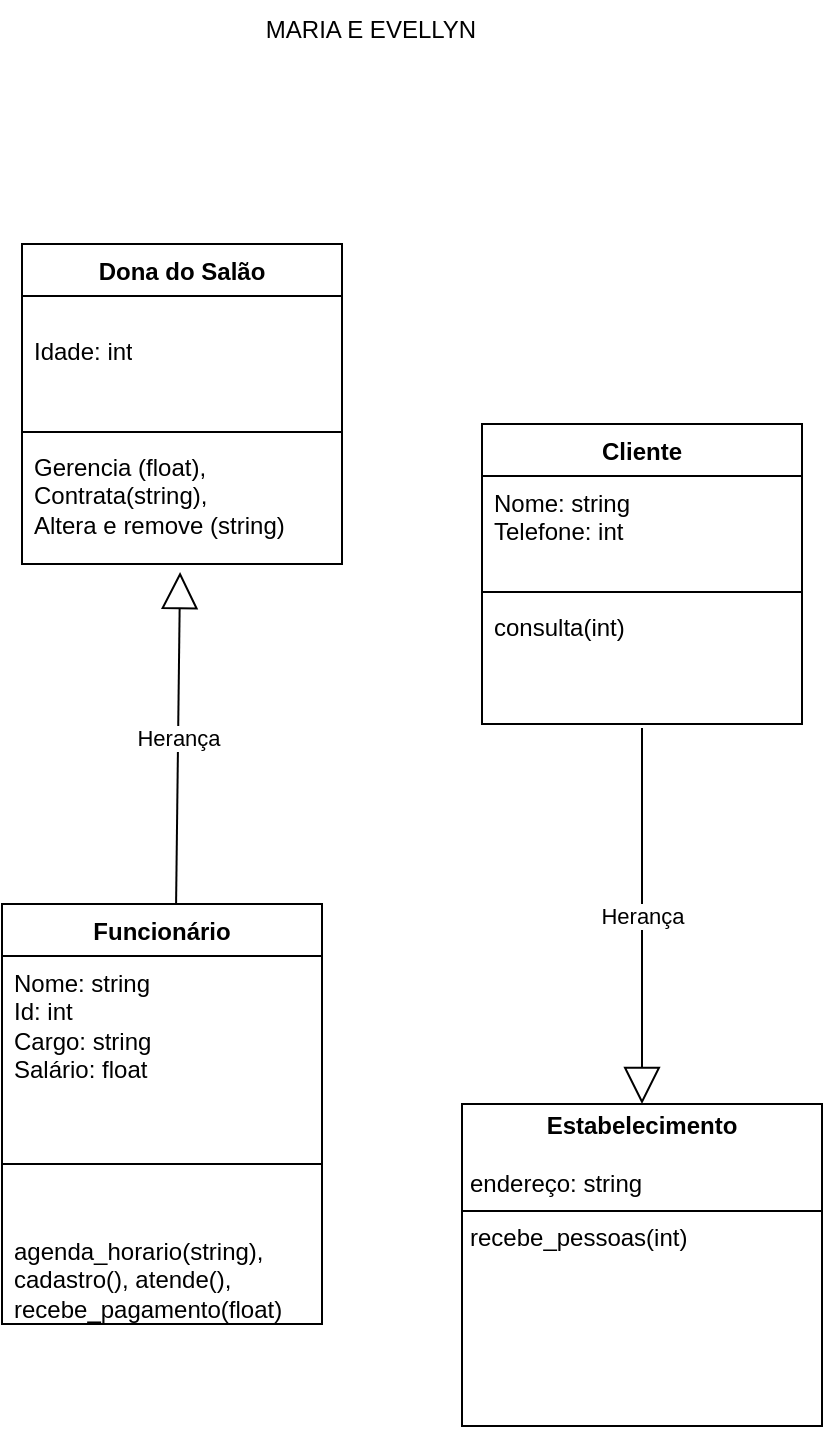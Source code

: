 <mxfile version="26.0.11">
  <diagram name="Página-1" id="q5m0lmkedEEt1goFpXl1">
    <mxGraphModel dx="1674" dy="780" grid="1" gridSize="10" guides="1" tooltips="1" connect="1" arrows="1" fold="1" page="1" pageScale="1" pageWidth="827" pageHeight="1169" math="0" shadow="0">
      <root>
        <mxCell id="0" />
        <mxCell id="1" parent="0" />
        <mxCell id="xuKmT3Cz3YqfhvTUu9u2-1" value="Dona do Salão" style="swimlane;fontStyle=1;align=center;verticalAlign=top;childLayout=stackLayout;horizontal=1;startSize=26;horizontalStack=0;resizeParent=1;resizeParentMax=0;resizeLast=0;collapsible=1;marginBottom=0;whiteSpace=wrap;html=1;" parent="1" vertex="1">
          <mxGeometry x="240" y="160" width="160" height="160" as="geometry" />
        </mxCell>
        <mxCell id="xuKmT3Cz3YqfhvTUu9u2-2" value="&lt;br&gt;&lt;div&gt;Idade: int&lt;/div&gt;" style="text;strokeColor=none;fillColor=none;align=left;verticalAlign=top;spacingLeft=4;spacingRight=4;overflow=hidden;rotatable=0;points=[[0,0.5],[1,0.5]];portConstraint=eastwest;whiteSpace=wrap;html=1;" parent="xuKmT3Cz3YqfhvTUu9u2-1" vertex="1">
          <mxGeometry y="26" width="160" height="64" as="geometry" />
        </mxCell>
        <mxCell id="xuKmT3Cz3YqfhvTUu9u2-3" value="" style="line;strokeWidth=1;fillColor=none;align=left;verticalAlign=middle;spacingTop=-1;spacingLeft=3;spacingRight=3;rotatable=0;labelPosition=right;points=[];portConstraint=eastwest;strokeColor=inherit;" parent="xuKmT3Cz3YqfhvTUu9u2-1" vertex="1">
          <mxGeometry y="90" width="160" height="8" as="geometry" />
        </mxCell>
        <mxCell id="xuKmT3Cz3YqfhvTUu9u2-4" value="Gerencia (float), Contrata(string),&amp;nbsp;&lt;div&gt;Altera e remove (string)&amp;nbsp;&lt;/div&gt;" style="text;strokeColor=none;fillColor=none;align=left;verticalAlign=top;spacingLeft=4;spacingRight=4;overflow=hidden;rotatable=0;points=[[0,0.5],[1,0.5]];portConstraint=eastwest;whiteSpace=wrap;html=1;" parent="xuKmT3Cz3YqfhvTUu9u2-1" vertex="1">
          <mxGeometry y="98" width="160" height="62" as="geometry" />
        </mxCell>
        <mxCell id="xuKmT3Cz3YqfhvTUu9u2-5" value="Funcionário" style="swimlane;fontStyle=1;align=center;verticalAlign=top;childLayout=stackLayout;horizontal=1;startSize=26;horizontalStack=0;resizeParent=1;resizeParentMax=0;resizeLast=0;collapsible=1;marginBottom=0;whiteSpace=wrap;html=1;" parent="1" vertex="1">
          <mxGeometry x="230" y="490" width="160" height="210" as="geometry" />
        </mxCell>
        <mxCell id="xuKmT3Cz3YqfhvTUu9u2-6" value="Nome: string&lt;div&gt;Id: int&lt;/div&gt;&lt;div&gt;Cargo: string&lt;/div&gt;&lt;div&gt;Salário: float&lt;/div&gt;" style="text;strokeColor=none;fillColor=none;align=left;verticalAlign=top;spacingLeft=4;spacingRight=4;overflow=hidden;rotatable=0;points=[[0,0.5],[1,0.5]];portConstraint=eastwest;whiteSpace=wrap;html=1;" parent="xuKmT3Cz3YqfhvTUu9u2-5" vertex="1">
          <mxGeometry y="26" width="160" height="74" as="geometry" />
        </mxCell>
        <mxCell id="xuKmT3Cz3YqfhvTUu9u2-7" value="" style="line;strokeWidth=1;fillColor=none;align=left;verticalAlign=middle;spacingTop=-1;spacingLeft=3;spacingRight=3;rotatable=0;labelPosition=right;points=[];portConstraint=eastwest;strokeColor=inherit;" parent="xuKmT3Cz3YqfhvTUu9u2-5" vertex="1">
          <mxGeometry y="100" width="160" height="60" as="geometry" />
        </mxCell>
        <mxCell id="xuKmT3Cz3YqfhvTUu9u2-8" value="&lt;font style=&quot;vertical-align: inherit;&quot;&gt;&lt;font style=&quot;vertical-align: inherit;&quot;&gt;agenda_horario(string), cadastro(), atende(), recebe_pagamento(float)&amp;nbsp;&lt;/font&gt;&lt;/font&gt;" style="text;strokeColor=none;fillColor=none;align=left;verticalAlign=top;spacingLeft=4;spacingRight=4;overflow=hidden;rotatable=0;points=[[0,0.5],[1,0.5]];portConstraint=eastwest;whiteSpace=wrap;html=1;" parent="xuKmT3Cz3YqfhvTUu9u2-5" vertex="1">
          <mxGeometry y="160" width="160" height="50" as="geometry" />
        </mxCell>
        <mxCell id="xuKmT3Cz3YqfhvTUu9u2-9" value="Cliente" style="swimlane;fontStyle=1;align=center;verticalAlign=top;childLayout=stackLayout;horizontal=1;startSize=26;horizontalStack=0;resizeParent=1;resizeParentMax=0;resizeLast=0;collapsible=1;marginBottom=0;whiteSpace=wrap;html=1;" parent="1" vertex="1">
          <mxGeometry x="470" y="250" width="160" height="150" as="geometry" />
        </mxCell>
        <mxCell id="xuKmT3Cz3YqfhvTUu9u2-10" value="Nome: string&lt;div&gt;Telefone: int&lt;/div&gt;" style="text;strokeColor=none;fillColor=none;align=left;verticalAlign=top;spacingLeft=4;spacingRight=4;overflow=hidden;rotatable=0;points=[[0,0.5],[1,0.5]];portConstraint=eastwest;whiteSpace=wrap;html=1;" parent="xuKmT3Cz3YqfhvTUu9u2-9" vertex="1">
          <mxGeometry y="26" width="160" height="54" as="geometry" />
        </mxCell>
        <mxCell id="xuKmT3Cz3YqfhvTUu9u2-11" value="" style="line;strokeWidth=1;fillColor=none;align=left;verticalAlign=middle;spacingTop=-1;spacingLeft=3;spacingRight=3;rotatable=0;labelPosition=right;points=[];portConstraint=eastwest;strokeColor=inherit;" parent="xuKmT3Cz3YqfhvTUu9u2-9" vertex="1">
          <mxGeometry y="80" width="160" height="8" as="geometry" />
        </mxCell>
        <mxCell id="xuKmT3Cz3YqfhvTUu9u2-12" value="consulta(int)" style="text;strokeColor=none;fillColor=none;align=left;verticalAlign=top;spacingLeft=4;spacingRight=4;overflow=hidden;rotatable=0;points=[[0,0.5],[1,0.5]];portConstraint=eastwest;whiteSpace=wrap;html=1;" parent="xuKmT3Cz3YqfhvTUu9u2-9" vertex="1">
          <mxGeometry y="88" width="160" height="62" as="geometry" />
        </mxCell>
        <mxCell id="xuKmT3Cz3YqfhvTUu9u2-14" value="Herança" style="endArrow=block;endSize=16;endFill=0;html=1;rounded=0;exitX=0.544;exitY=0;exitDx=0;exitDy=0;exitPerimeter=0;entryX=0.494;entryY=1.065;entryDx=0;entryDy=0;entryPerimeter=0;" parent="1" source="xuKmT3Cz3YqfhvTUu9u2-5" target="xuKmT3Cz3YqfhvTUu9u2-4" edge="1">
          <mxGeometry width="160" relative="1" as="geometry">
            <mxPoint x="350" y="390" as="sourcePoint" />
            <mxPoint x="510" y="390" as="targetPoint" />
          </mxGeometry>
        </mxCell>
        <mxCell id="xuKmT3Cz3YqfhvTUu9u2-15" value="&lt;p style=&quot;margin:0px;margin-top:4px;text-align:center;&quot;&gt;&lt;b&gt;&lt;font style=&quot;vertical-align: inherit;&quot;&gt;&lt;font style=&quot;vertical-align: inherit;&quot;&gt;&lt;font style=&quot;vertical-align: inherit;&quot;&gt;&lt;font style=&quot;vertical-align: inherit;&quot;&gt;&lt;font style=&quot;vertical-align: inherit;&quot;&gt;&lt;font style=&quot;vertical-align: inherit;&quot;&gt;Estabelecimento&lt;/font&gt;&lt;/font&gt;&lt;/font&gt;&lt;/font&gt;&lt;/font&gt;&lt;/font&gt;&lt;/b&gt;&lt;/p&gt;&lt;p style=&quot;margin:0px;margin-left:4px;&quot;&gt;&lt;br&gt;&lt;/p&gt;&lt;p style=&quot;margin:0px;margin-left:4px;&quot;&gt;&lt;font style=&quot;vertical-align: inherit;&quot;&gt;&lt;font style=&quot;vertical-align: inherit;&quot;&gt;&lt;font style=&quot;vertical-align: inherit;&quot;&gt;&lt;font style=&quot;vertical-align: inherit;&quot;&gt;&lt;font style=&quot;vertical-align: inherit;&quot;&gt;&lt;font style=&quot;vertical-align: inherit;&quot;&gt;endereço: string&lt;/font&gt;&lt;/font&gt;&lt;/font&gt;&lt;/font&gt;&lt;/font&gt;&lt;/font&gt;&lt;/p&gt;&lt;hr size=&quot;1&quot; style=&quot;border-style:solid;&quot;&gt;&lt;p style=&quot;margin:0px;margin-left:4px;&quot;&gt;&lt;font style=&quot;vertical-align: inherit;&quot;&gt;&lt;font style=&quot;vertical-align: inherit;&quot;&gt;&lt;font style=&quot;vertical-align: inherit;&quot;&gt;&lt;font style=&quot;vertical-align: inherit;&quot;&gt;&lt;font style=&quot;vertical-align: inherit;&quot;&gt;&lt;font style=&quot;vertical-align: inherit;&quot;&gt;recebe_pessoas(int)&lt;/font&gt;&lt;/font&gt;&lt;/font&gt;&lt;/font&gt;&lt;/font&gt;&lt;/font&gt;&lt;/p&gt;" style="verticalAlign=top;align=left;overflow=fill;html=1;whiteSpace=wrap;" parent="1" vertex="1">
          <mxGeometry x="460" y="590" width="180" height="161" as="geometry" />
        </mxCell>
        <mxCell id="0sKYJCxNhR_zQ8Mf7W6W-1" value="Herança" style="endArrow=block;endSize=16;endFill=0;html=1;rounded=0;exitX=0.5;exitY=1.032;exitDx=0;exitDy=0;exitPerimeter=0;entryX=0.5;entryY=0;entryDx=0;entryDy=0;" edge="1" parent="1" source="xuKmT3Cz3YqfhvTUu9u2-12" target="xuKmT3Cz3YqfhvTUu9u2-15">
          <mxGeometry width="160" relative="1" as="geometry">
            <mxPoint x="549" y="590" as="sourcePoint" />
            <mxPoint x="551" y="424" as="targetPoint" />
          </mxGeometry>
        </mxCell>
        <mxCell id="0sKYJCxNhR_zQ8Mf7W6W-9" value="MARIA E EVELLYN" style="text;html=1;align=center;verticalAlign=middle;resizable=0;points=[];autosize=1;strokeColor=none;fillColor=none;" vertex="1" parent="1">
          <mxGeometry x="349" y="38" width="130" height="30" as="geometry" />
        </mxCell>
      </root>
    </mxGraphModel>
  </diagram>
</mxfile>
